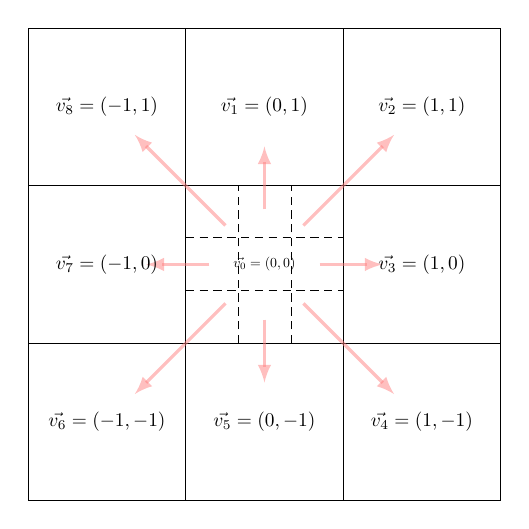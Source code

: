 ﻿\begin{tikzpicture}[scale=2]

\draw[densely dashed, step=0.335] (0,0) grid ++(1,1);

\draw (-1,-1) grid ++(3,3);
%\draw[thick] (-1,-1) rectangle ++(3,3);




%\fill[blue!75] (0.5,0.5) circle (0.3);

%0, 0, 1, 1, 1, 0,-1,-1,-1])
%0, 1, 1, 0,-1,-1,-1, 0, 1

\foreach \vx/\vy/\i in {0/1/1, 1/1/2, 1/0/3, 1/-1/4, 0/-1/5, -1/-1/6, -1/0/7, -1/1/8}{
  \draw[->,>=latex,red!50, opacity=0.5, very thick, shorten <=0.7cm, shorten >=0.5cm] (0.5,0.5) -- ++(\vx, \vy) node[black,scale=0.7,opacity=1]{$\vec{v_{\i}} = (\vx,\vy)$};
};

\node[scale=0.5] at (0.5,0.5) {$\vec{v_0} = (0,0)$};

\end{tikzpicture}
